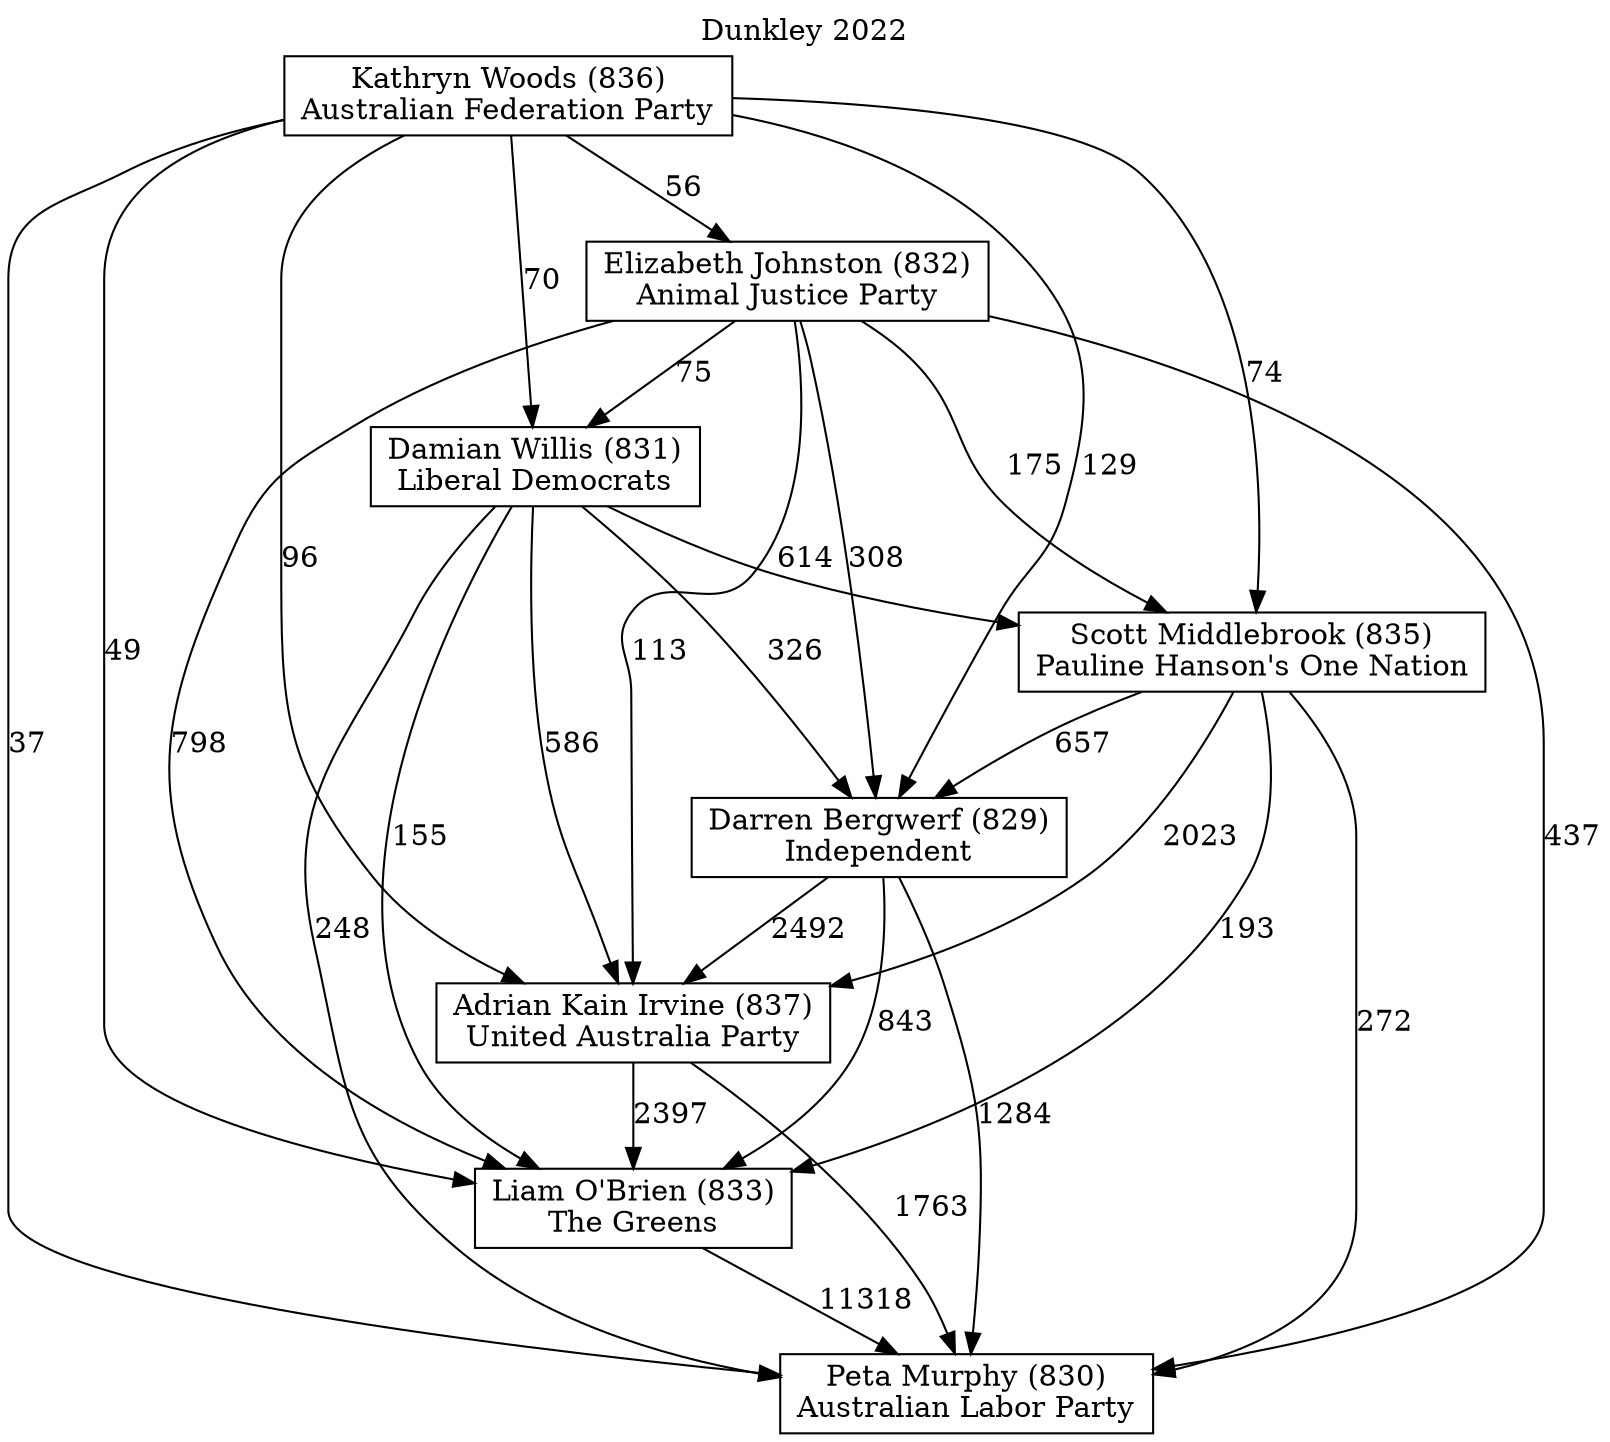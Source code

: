 // House preference flow
digraph "Peta Murphy (830)_Dunkley_2022" {
	graph [label="Dunkley 2022" labelloc=t mclimit=10]
	node [shape=box]
	"Kathryn Woods (836)" [label="Kathryn Woods (836)
Australian Federation Party"]
	"Adrian Kain Irvine (837)" [label="Adrian Kain Irvine (837)
United Australia Party"]
	"Liam O'Brien (833)" [label="Liam O'Brien (833)
The Greens"]
	"Scott Middlebrook (835)" [label="Scott Middlebrook (835)
Pauline Hanson's One Nation"]
	"Elizabeth Johnston (832)" [label="Elizabeth Johnston (832)
Animal Justice Party"]
	"Darren Bergwerf (829)" [label="Darren Bergwerf (829)
Independent"]
	"Damian Willis (831)" [label="Damian Willis (831)
Liberal Democrats"]
	"Peta Murphy (830)" [label="Peta Murphy (830)
Australian Labor Party"]
	"Scott Middlebrook (835)" -> "Peta Murphy (830)" [label=272]
	"Damian Willis (831)" -> "Liam O'Brien (833)" [label=155]
	"Scott Middlebrook (835)" -> "Adrian Kain Irvine (837)" [label=2023]
	"Damian Willis (831)" -> "Adrian Kain Irvine (837)" [label=586]
	"Scott Middlebrook (835)" -> "Darren Bergwerf (829)" [label=657]
	"Adrian Kain Irvine (837)" -> "Peta Murphy (830)" [label=1763]
	"Darren Bergwerf (829)" -> "Peta Murphy (830)" [label=1284]
	"Kathryn Woods (836)" -> "Adrian Kain Irvine (837)" [label=96]
	"Kathryn Woods (836)" -> "Scott Middlebrook (835)" [label=74]
	"Elizabeth Johnston (832)" -> "Darren Bergwerf (829)" [label=308]
	"Liam O'Brien (833)" -> "Peta Murphy (830)" [label=11318]
	"Damian Willis (831)" -> "Scott Middlebrook (835)" [label=614]
	"Kathryn Woods (836)" -> "Liam O'Brien (833)" [label=49]
	"Kathryn Woods (836)" -> "Elizabeth Johnston (832)" [label=56]
	"Elizabeth Johnston (832)" -> "Liam O'Brien (833)" [label=798]
	"Elizabeth Johnston (832)" -> "Peta Murphy (830)" [label=437]
	"Kathryn Woods (836)" -> "Damian Willis (831)" [label=70]
	"Scott Middlebrook (835)" -> "Liam O'Brien (833)" [label=193]
	"Kathryn Woods (836)" -> "Peta Murphy (830)" [label=37]
	"Elizabeth Johnston (832)" -> "Damian Willis (831)" [label=75]
	"Darren Bergwerf (829)" -> "Liam O'Brien (833)" [label=843]
	"Adrian Kain Irvine (837)" -> "Liam O'Brien (833)" [label=2397]
	"Elizabeth Johnston (832)" -> "Adrian Kain Irvine (837)" [label=113]
	"Damian Willis (831)" -> "Darren Bergwerf (829)" [label=326]
	"Elizabeth Johnston (832)" -> "Scott Middlebrook (835)" [label=175]
	"Damian Willis (831)" -> "Peta Murphy (830)" [label=248]
	"Darren Bergwerf (829)" -> "Adrian Kain Irvine (837)" [label=2492]
	"Kathryn Woods (836)" -> "Darren Bergwerf (829)" [label=129]
}
